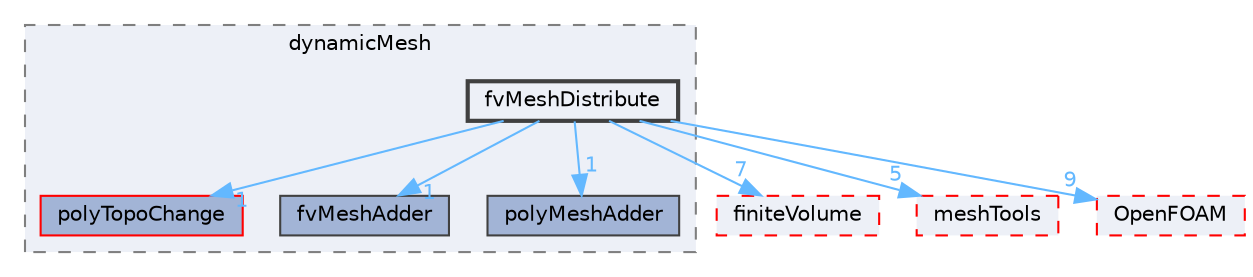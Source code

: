 digraph "src/dynamicMesh/fvMeshDistribute"
{
 // LATEX_PDF_SIZE
  bgcolor="transparent";
  edge [fontname=Helvetica,fontsize=10,labelfontname=Helvetica,labelfontsize=10];
  node [fontname=Helvetica,fontsize=10,shape=box,height=0.2,width=0.4];
  compound=true
  subgraph clusterdir_63742796c427c97a292c80f7db71da36 {
    graph [ bgcolor="#edf0f7", pencolor="grey50", label="dynamicMesh", fontname=Helvetica,fontsize=10 style="filled,dashed", URL="dir_63742796c427c97a292c80f7db71da36.html",tooltip=""]
  dir_1dcc9f8d039401a5088c21c8f851d182 [label="polyTopoChange", fillcolor="#a2b4d6", color="red", style="filled", URL="dir_1dcc9f8d039401a5088c21c8f851d182.html",tooltip=""];
  dir_440af7b05d14cff8b6286d0b48f1a437 [label="fvMeshAdder", fillcolor="#a2b4d6", color="grey25", style="filled", URL="dir_440af7b05d14cff8b6286d0b48f1a437.html",tooltip=""];
  dir_e23327a71743ffe75713f6a7da1ee175 [label="polyMeshAdder", fillcolor="#a2b4d6", color="grey25", style="filled", URL="dir_e23327a71743ffe75713f6a7da1ee175.html",tooltip=""];
  dir_577773e1069a916ae356340e1642450c [label="fvMeshDistribute", fillcolor="#edf0f7", color="grey25", style="filled,bold", URL="dir_577773e1069a916ae356340e1642450c.html",tooltip=""];
  }
  dir_9bd15774b555cf7259a6fa18f99fe99b [label="finiteVolume", fillcolor="#edf0f7", color="red", style="filled,dashed", URL="dir_9bd15774b555cf7259a6fa18f99fe99b.html",tooltip=""];
  dir_ae30ad0bef50cf391b24c614251bb9fd [label="meshTools", fillcolor="#edf0f7", color="red", style="filled,dashed", URL="dir_ae30ad0bef50cf391b24c614251bb9fd.html",tooltip=""];
  dir_c5473ff19b20e6ec4dfe5c310b3778a8 [label="OpenFOAM", fillcolor="#edf0f7", color="red", style="filled,dashed", URL="dir_c5473ff19b20e6ec4dfe5c310b3778a8.html",tooltip=""];
  dir_577773e1069a916ae356340e1642450c->dir_1dcc9f8d039401a5088c21c8f851d182 [headlabel="1", labeldistance=1.5 headhref="dir_001546_002997.html" href="dir_001546_002997.html" color="steelblue1" fontcolor="steelblue1"];
  dir_577773e1069a916ae356340e1642450c->dir_440af7b05d14cff8b6286d0b48f1a437 [headlabel="1", labeldistance=1.5 headhref="dir_001546_001545.html" href="dir_001546_001545.html" color="steelblue1" fontcolor="steelblue1"];
  dir_577773e1069a916ae356340e1642450c->dir_9bd15774b555cf7259a6fa18f99fe99b [headlabel="7", labeldistance=1.5 headhref="dir_001546_001387.html" href="dir_001546_001387.html" color="steelblue1" fontcolor="steelblue1"];
  dir_577773e1069a916ae356340e1642450c->dir_ae30ad0bef50cf391b24c614251bb9fd [headlabel="5", labeldistance=1.5 headhref="dir_001546_002382.html" href="dir_001546_002382.html" color="steelblue1" fontcolor="steelblue1"];
  dir_577773e1069a916ae356340e1642450c->dir_c5473ff19b20e6ec4dfe5c310b3778a8 [headlabel="9", labeldistance=1.5 headhref="dir_001546_002695.html" href="dir_001546_002695.html" color="steelblue1" fontcolor="steelblue1"];
  dir_577773e1069a916ae356340e1642450c->dir_e23327a71743ffe75713f6a7da1ee175 [headlabel="1", labeldistance=1.5 headhref="dir_001546_002981.html" href="dir_001546_002981.html" color="steelblue1" fontcolor="steelblue1"];
}

